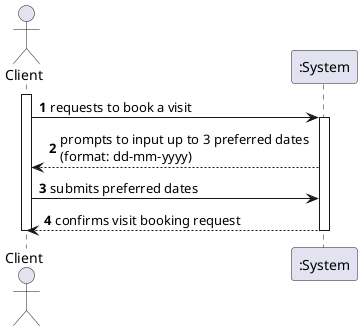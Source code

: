 @startuml

autonumber

actor "Client" as Client
participant ":System" as System

activate Client
Client -> System: requests to book a visit
activate System
System --> Client: prompts to input up to 3 preferred dates \n(format: dd-mm-yyyy)

Client -> System: submits preferred dates

System --> Client: confirms visit booking request
deactivate System
deactivate Client

@enduml
